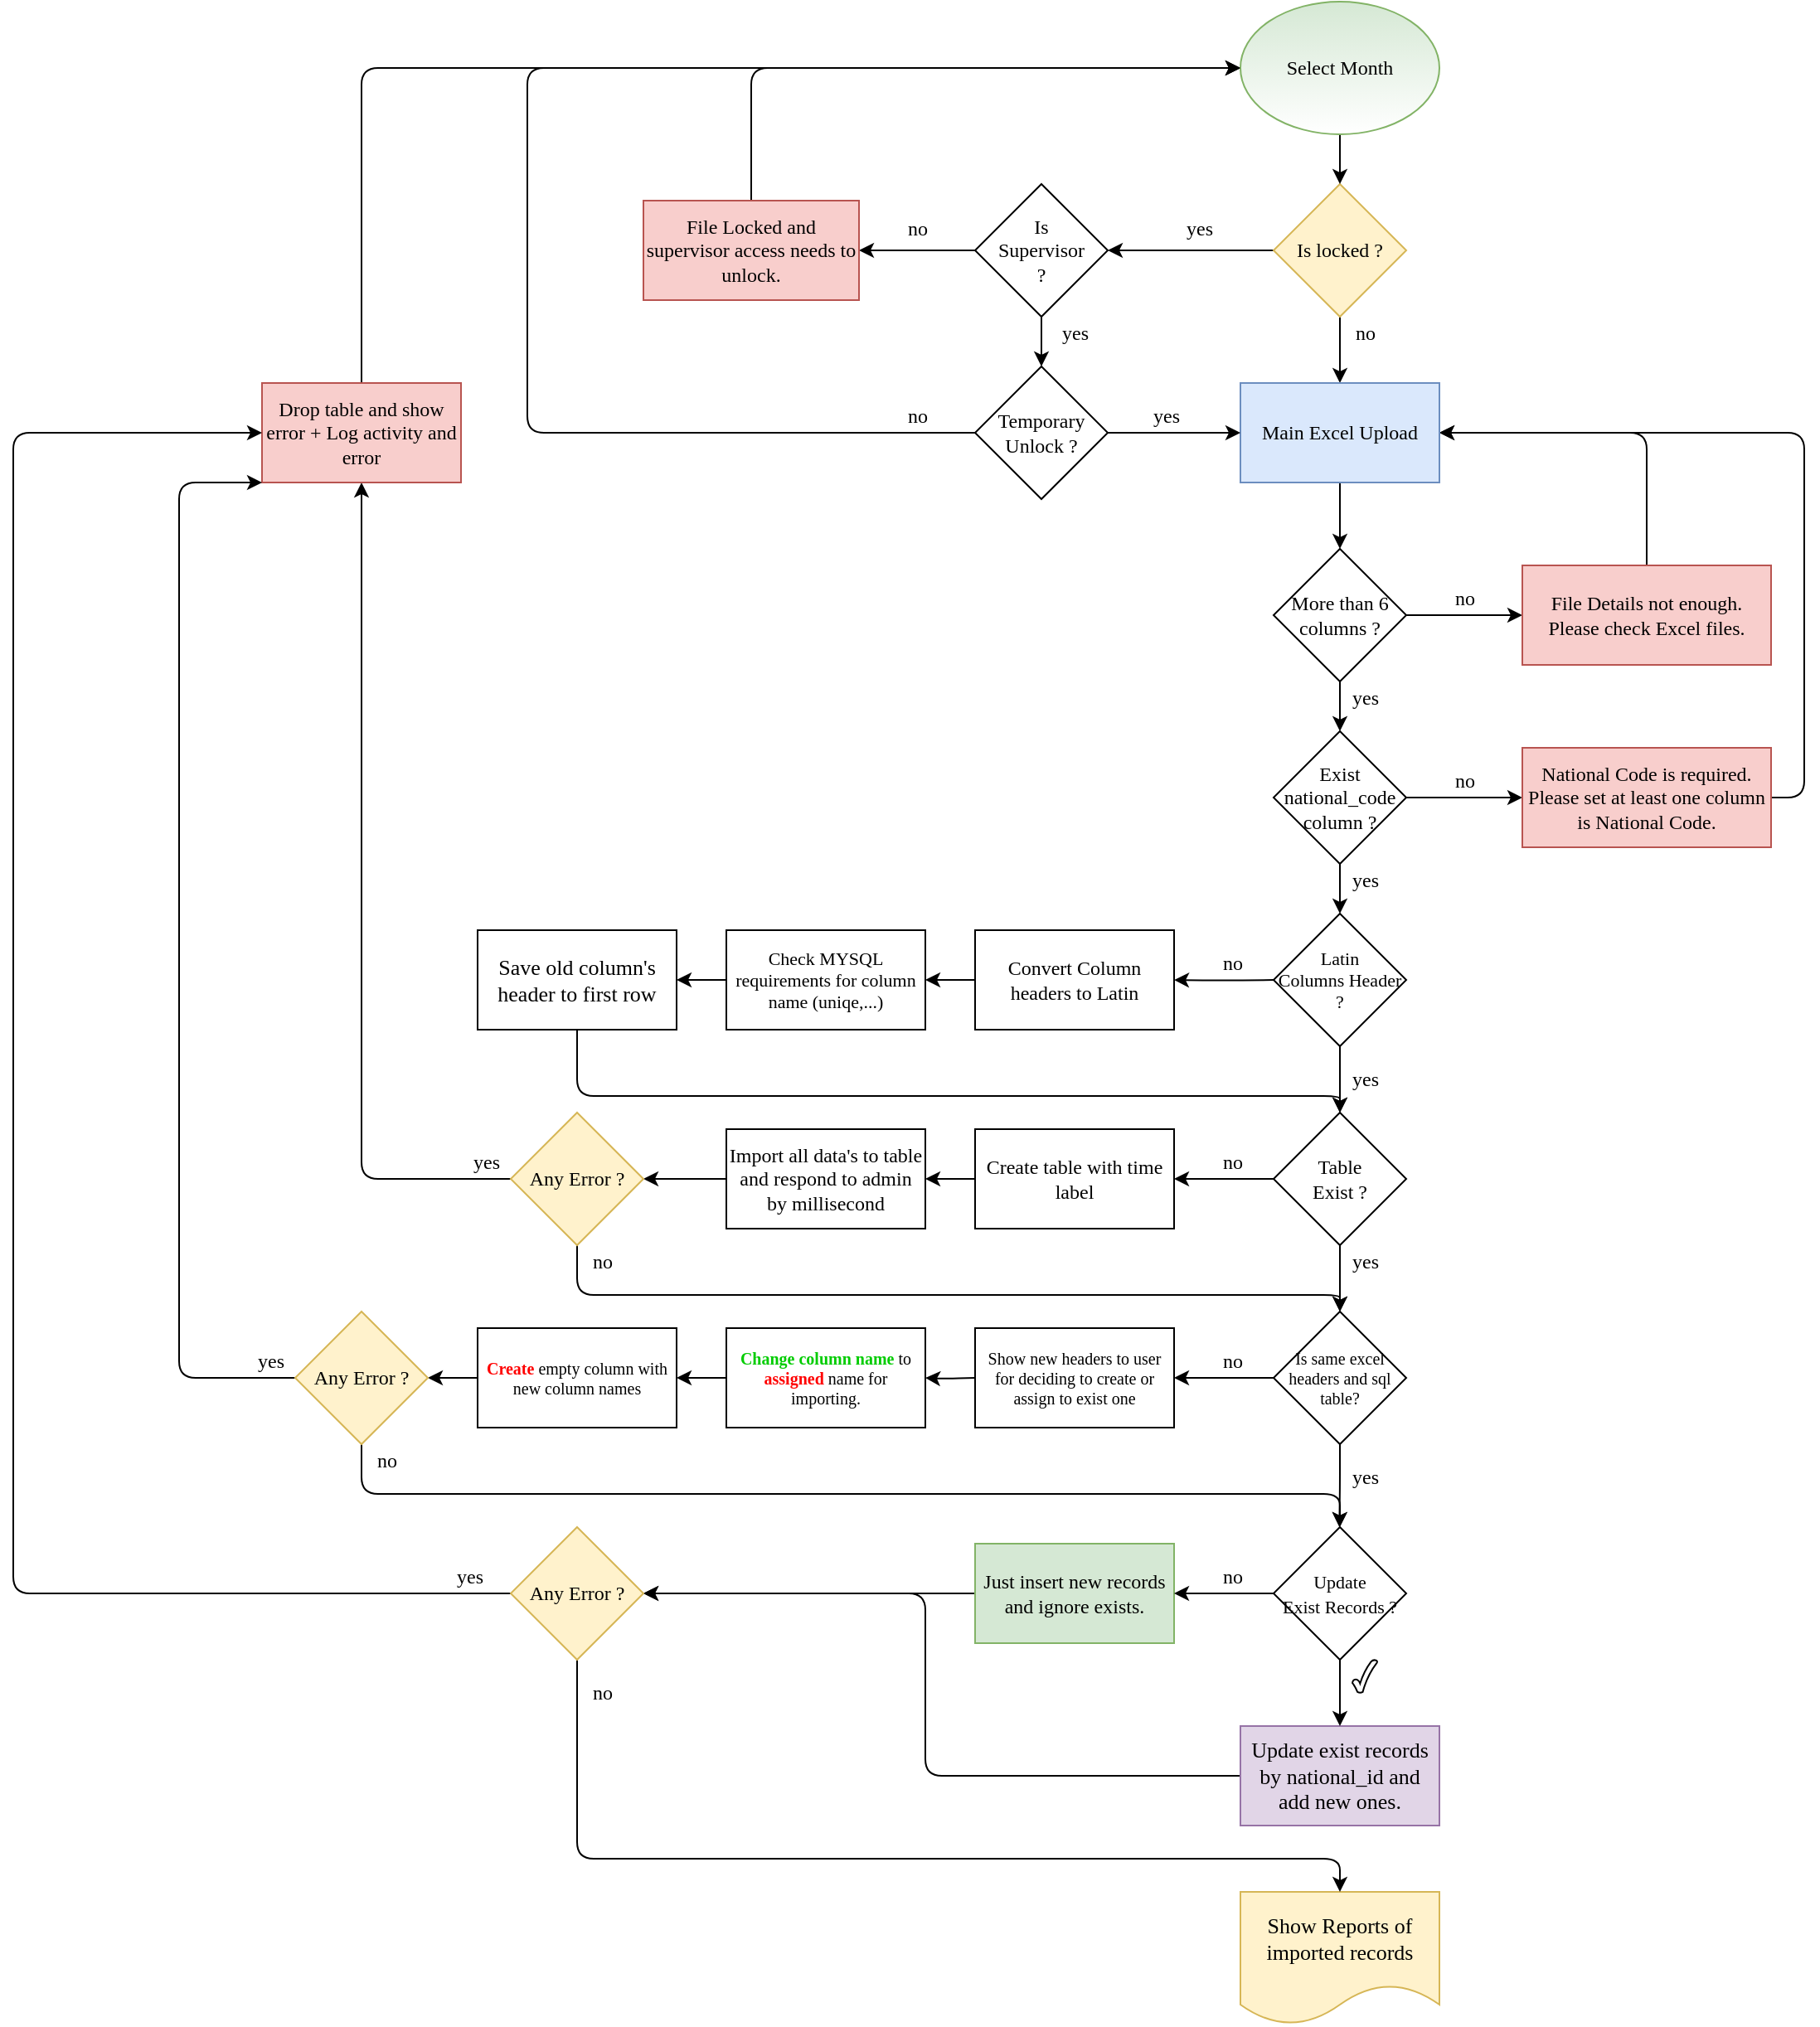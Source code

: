 <mxfile version="14.4.6" type="github">
  <diagram name="Excel logic" id="e7e014a7-5840-1c2e-5031-d8a46d1fe8dd">
    <mxGraphModel dx="4762" dy="2649" grid="1" gridSize="10" guides="1" tooltips="1" connect="1" arrows="1" fold="1" page="1" pageScale="1" pageWidth="1169" pageHeight="826" background="#ffffff" math="0" shadow="0">
      <root>
        <mxCell id="0" />
        <mxCell id="1" parent="0" />
        <mxCell id="2ZdwDaDd-DvCtBjy0k5W-60" value="" style="edgeStyle=orthogonalEdgeStyle;orthogonalLoop=1;jettySize=auto;html=1;curved=1;fontFamily=Comic Sans MS;" edge="1" parent="1" source="2ZdwDaDd-DvCtBjy0k5W-57" target="2ZdwDaDd-DvCtBjy0k5W-59">
          <mxGeometry relative="1" as="geometry" />
        </mxCell>
        <mxCell id="2ZdwDaDd-DvCtBjy0k5W-75" value="" style="edgeStyle=orthogonalEdgeStyle;orthogonalLoop=1;jettySize=auto;html=1;curved=1;fontFamily=Comic Sans MS;" edge="1" parent="1" source="2ZdwDaDd-DvCtBjy0k5W-57" target="2ZdwDaDd-DvCtBjy0k5W-74">
          <mxGeometry relative="1" as="geometry" />
        </mxCell>
        <mxCell id="2ZdwDaDd-DvCtBjy0k5W-57" value="More than 6 columns ?" style="rhombus;whiteSpace=wrap;html=1;fontFamily=Comic Sans MS;" vertex="1" parent="1">
          <mxGeometry x="470" y="-210" width="80" height="80" as="geometry" />
        </mxCell>
        <mxCell id="2ZdwDaDd-DvCtBjy0k5W-134" style="edgeStyle=orthogonalEdgeStyle;orthogonalLoop=1;jettySize=auto;html=1;entryX=1;entryY=0.5;entryDx=0;entryDy=0;exitX=0.5;exitY=0;exitDx=0;exitDy=0;fontFamily=Comic Sans MS;rounded=1;" edge="1" parent="1" source="2ZdwDaDd-DvCtBjy0k5W-59" target="2ZdwDaDd-DvCtBjy0k5W-41">
          <mxGeometry relative="1" as="geometry" />
        </mxCell>
        <mxCell id="2ZdwDaDd-DvCtBjy0k5W-59" value="&lt;div&gt;File Details not enough. Please check Excel files.&lt;/div&gt;" style="whiteSpace=wrap;html=1;fillColor=#f8cecc;strokeColor=#b85450;fontFamily=Comic Sans MS;" vertex="1" parent="1">
          <mxGeometry x="620" y="-200" width="150" height="60" as="geometry" />
        </mxCell>
        <mxCell id="2ZdwDaDd-DvCtBjy0k5W-67" value="" style="edgeStyle=orthogonalEdgeStyle;orthogonalLoop=1;jettySize=auto;html=1;curved=1;fontFamily=Comic Sans MS;" edge="1" parent="1" target="2ZdwDaDd-DvCtBjy0k5W-66">
          <mxGeometry relative="1" as="geometry">
            <mxPoint x="470" y="50" as="sourcePoint" />
          </mxGeometry>
        </mxCell>
        <mxCell id="2ZdwDaDd-DvCtBjy0k5W-140" value="" style="edgeStyle=orthogonalEdgeStyle;curved=1;orthogonalLoop=1;jettySize=auto;html=1;fontFamily=Comic Sans MS;" edge="1" parent="1" source="2ZdwDaDd-DvCtBjy0k5W-63" target="2ZdwDaDd-DvCtBjy0k5W-139">
          <mxGeometry relative="1" as="geometry" />
        </mxCell>
        <mxCell id="2ZdwDaDd-DvCtBjy0k5W-63" value="Latin&lt;br style=&quot;font-size: 11px;&quot;&gt;Columns Header ?" style="rhombus;html=1;fontFamily=Comic Sans MS;fontSize=11;labelBorderColor=none;labelBackgroundColor=none;whiteSpace=wrap;" vertex="1" parent="1">
          <mxGeometry x="470" y="10" width="80" height="80" as="geometry" />
        </mxCell>
        <mxCell id="2ZdwDaDd-DvCtBjy0k5W-166" value="" style="edgeStyle=orthogonalEdgeStyle;rounded=1;orthogonalLoop=1;jettySize=auto;html=1;fontFamily=Comic Sans MS;fontSize=12;" edge="1" parent="1" source="2ZdwDaDd-DvCtBjy0k5W-66" target="2ZdwDaDd-DvCtBjy0k5W-165">
          <mxGeometry relative="1" as="geometry" />
        </mxCell>
        <mxCell id="2ZdwDaDd-DvCtBjy0k5W-66" value="Convert Column headers to Latin" style="whiteSpace=wrap;html=1;fontFamily=Comic Sans MS;" vertex="1" parent="1">
          <mxGeometry x="290" y="20" width="120" height="60" as="geometry" />
        </mxCell>
        <mxCell id="2ZdwDaDd-DvCtBjy0k5W-69" value="no" style="text;html=1;align=center;verticalAlign=middle;resizable=0;points=[];autosize=1;fontFamily=Comic Sans MS;" vertex="1" parent="1">
          <mxGeometry x="430" y="30" width="30" height="20" as="geometry" />
        </mxCell>
        <mxCell id="2ZdwDaDd-DvCtBjy0k5W-168" style="edgeStyle=orthogonalEdgeStyle;rounded=1;orthogonalLoop=1;jettySize=auto;html=1;entryX=0.5;entryY=0;entryDx=0;entryDy=0;fontFamily=Comic Sans MS;fontSize=12;" edge="1" parent="1" source="2ZdwDaDd-DvCtBjy0k5W-70" target="2ZdwDaDd-DvCtBjy0k5W-139">
          <mxGeometry relative="1" as="geometry">
            <Array as="points">
              <mxPoint x="50" y="120" />
              <mxPoint x="510" y="120" />
            </Array>
          </mxGeometry>
        </mxCell>
        <mxCell id="2ZdwDaDd-DvCtBjy0k5W-70" value="Save old column&#39;s header to first row" style="whiteSpace=wrap;html=1;fontFamily=Comic Sans MS;fontSize=13;" vertex="1" parent="1">
          <mxGeometry x="-10" y="20" width="120" height="60" as="geometry" />
        </mxCell>
        <mxCell id="2ZdwDaDd-DvCtBjy0k5W-76" value="" style="edgeStyle=orthogonalEdgeStyle;orthogonalLoop=1;jettySize=auto;html=1;curved=1;fontFamily=Comic Sans MS;" edge="1" parent="1" source="2ZdwDaDd-DvCtBjy0k5W-74" target="2ZdwDaDd-DvCtBjy0k5W-63">
          <mxGeometry relative="1" as="geometry" />
        </mxCell>
        <mxCell id="2ZdwDaDd-DvCtBjy0k5W-78" value="" style="edgeStyle=orthogonalEdgeStyle;orthogonalLoop=1;jettySize=auto;html=1;curved=1;fontFamily=Comic Sans MS;" edge="1" parent="1" source="2ZdwDaDd-DvCtBjy0k5W-74" target="2ZdwDaDd-DvCtBjy0k5W-77">
          <mxGeometry relative="1" as="geometry" />
        </mxCell>
        <mxCell id="2ZdwDaDd-DvCtBjy0k5W-74" value="&lt;div&gt;Exist national_code column ?&lt;/div&gt;" style="rhombus;whiteSpace=wrap;html=1;fontFamily=Comic Sans MS;" vertex="1" parent="1">
          <mxGeometry x="470" y="-100" width="80" height="80" as="geometry" />
        </mxCell>
        <mxCell id="2ZdwDaDd-DvCtBjy0k5W-136" style="edgeStyle=orthogonalEdgeStyle;orthogonalLoop=1;jettySize=auto;html=1;entryX=1;entryY=0.5;entryDx=0;entryDy=0;exitX=1;exitY=0.5;exitDx=0;exitDy=0;fontFamily=Comic Sans MS;rounded=1;" edge="1" parent="1" source="2ZdwDaDd-DvCtBjy0k5W-77" target="2ZdwDaDd-DvCtBjy0k5W-41">
          <mxGeometry relative="1" as="geometry" />
        </mxCell>
        <mxCell id="2ZdwDaDd-DvCtBjy0k5W-77" value="National Code is required. Please set at least one column is National Code." style="whiteSpace=wrap;html=1;fillColor=#f8cecc;strokeColor=#b85450;fontFamily=Comic Sans MS;" vertex="1" parent="1">
          <mxGeometry x="620" y="-90" width="150" height="60" as="geometry" />
        </mxCell>
        <mxCell id="2ZdwDaDd-DvCtBjy0k5W-79" value="no" style="text;html=1;align=center;verticalAlign=middle;resizable=0;points=[];autosize=1;fontFamily=Comic Sans MS;" vertex="1" parent="1">
          <mxGeometry x="570" y="-80" width="30" height="20" as="geometry" />
        </mxCell>
        <mxCell id="2ZdwDaDd-DvCtBjy0k5W-108" value="" style="edgeStyle=orthogonalEdgeStyle;orthogonalLoop=1;jettySize=auto;html=1;curved=1;fontFamily=Comic Sans MS;" edge="1" parent="1" source="2ZdwDaDd-DvCtBjy0k5W-106" target="2ZdwDaDd-DvCtBjy0k5W-107">
          <mxGeometry relative="1" as="geometry" />
        </mxCell>
        <mxCell id="2ZdwDaDd-DvCtBjy0k5W-156" value="" style="edgeStyle=orthogonalEdgeStyle;curved=1;orthogonalLoop=1;jettySize=auto;html=1;fontFamily=Comic Sans MS;" edge="1" parent="1" source="2ZdwDaDd-DvCtBjy0k5W-106" target="2ZdwDaDd-DvCtBjy0k5W-41">
          <mxGeometry relative="1" as="geometry" />
        </mxCell>
        <mxCell id="2ZdwDaDd-DvCtBjy0k5W-106" value="Is locked ?" style="rhombus;whiteSpace=wrap;html=1;fontFamily=Comic Sans MS;fillColor=#fff2cc;strokeColor=#d6b656;" vertex="1" parent="1">
          <mxGeometry x="470" y="-430" width="80" height="80" as="geometry" />
        </mxCell>
        <mxCell id="2ZdwDaDd-DvCtBjy0k5W-111" value="" style="edgeStyle=orthogonalEdgeStyle;orthogonalLoop=1;jettySize=auto;html=1;curved=1;fontFamily=Comic Sans MS;" edge="1" parent="1" source="2ZdwDaDd-DvCtBjy0k5W-107" target="2ZdwDaDd-DvCtBjy0k5W-110">
          <mxGeometry relative="1" as="geometry" />
        </mxCell>
        <mxCell id="2ZdwDaDd-DvCtBjy0k5W-120" value="" style="edgeStyle=orthogonalEdgeStyle;orthogonalLoop=1;jettySize=auto;html=1;curved=1;fontFamily=Comic Sans MS;" edge="1" parent="1" source="2ZdwDaDd-DvCtBjy0k5W-107" target="2ZdwDaDd-DvCtBjy0k5W-119">
          <mxGeometry relative="1" as="geometry" />
        </mxCell>
        <mxCell id="2ZdwDaDd-DvCtBjy0k5W-107" value="Is &lt;br&gt;Supervisor&lt;br&gt; ?" style="rhombus;whiteSpace=wrap;html=1;fontFamily=Comic Sans MS;" vertex="1" parent="1">
          <mxGeometry x="290" y="-430" width="80" height="80" as="geometry" />
        </mxCell>
        <mxCell id="2ZdwDaDd-DvCtBjy0k5W-223" style="edgeStyle=orthogonalEdgeStyle;rounded=1;orthogonalLoop=1;jettySize=auto;html=1;exitX=0.5;exitY=0;exitDx=0;exitDy=0;entryX=0;entryY=0.5;entryDx=0;entryDy=0;fontFamily=Comic Sans MS;fontSize=12;" edge="1" parent="1" source="2ZdwDaDd-DvCtBjy0k5W-110" target="2ZdwDaDd-DvCtBjy0k5W-152">
          <mxGeometry relative="1" as="geometry" />
        </mxCell>
        <mxCell id="2ZdwDaDd-DvCtBjy0k5W-110" value="File Locked and supervisor access needs to unlock." style="whiteSpace=wrap;html=1;fillColor=#f8cecc;strokeColor=#b85450;fontFamily=Comic Sans MS;" vertex="1" parent="1">
          <mxGeometry x="90" y="-420" width="130" height="60" as="geometry" />
        </mxCell>
        <mxCell id="2ZdwDaDd-DvCtBjy0k5W-113" value="no" style="text;html=1;align=center;verticalAlign=middle;resizable=0;points=[];autosize=1;fontFamily=Comic Sans MS;" vertex="1" parent="1">
          <mxGeometry x="240" y="-413" width="30" height="20" as="geometry" />
        </mxCell>
        <mxCell id="2ZdwDaDd-DvCtBjy0k5W-157" style="edgeStyle=orthogonalEdgeStyle;curved=1;orthogonalLoop=1;jettySize=auto;html=1;fontFamily=Comic Sans MS;" edge="1" parent="1" source="2ZdwDaDd-DvCtBjy0k5W-41">
          <mxGeometry relative="1" as="geometry">
            <mxPoint x="510" y="-210" as="targetPoint" />
          </mxGeometry>
        </mxCell>
        <mxCell id="2ZdwDaDd-DvCtBjy0k5W-41" value="Main Excel Upload" style="whiteSpace=wrap;html=1;gradientDirection=south;fontFamily=Comic Sans MS;fillColor=#dae8fc;strokeColor=#6c8ebf;" vertex="1" parent="1">
          <mxGeometry x="450" y="-310" width="120" height="60" as="geometry" />
        </mxCell>
        <mxCell id="2ZdwDaDd-DvCtBjy0k5W-159" style="edgeStyle=orthogonalEdgeStyle;curved=1;orthogonalLoop=1;jettySize=auto;html=1;exitX=1;exitY=0.5;exitDx=0;exitDy=0;entryX=0;entryY=0.5;entryDx=0;entryDy=0;fontFamily=Comic Sans MS;" edge="1" parent="1" source="2ZdwDaDd-DvCtBjy0k5W-119" target="2ZdwDaDd-DvCtBjy0k5W-41">
          <mxGeometry relative="1" as="geometry" />
        </mxCell>
        <mxCell id="2ZdwDaDd-DvCtBjy0k5W-161" style="edgeStyle=orthogonalEdgeStyle;orthogonalLoop=1;jettySize=auto;html=1;exitX=0;exitY=0.5;exitDx=0;exitDy=0;fontFamily=Comic Sans MS;entryX=0;entryY=0.5;entryDx=0;entryDy=0;rounded=1;" edge="1" parent="1" source="2ZdwDaDd-DvCtBjy0k5W-119" target="2ZdwDaDd-DvCtBjy0k5W-152">
          <mxGeometry relative="1" as="geometry">
            <Array as="points">
              <mxPoint x="20" y="-280" />
              <mxPoint x="20" y="-500" />
            </Array>
          </mxGeometry>
        </mxCell>
        <mxCell id="2ZdwDaDd-DvCtBjy0k5W-119" value="Temporary Unlock ?" style="rhombus;whiteSpace=wrap;html=1;fontFamily=Comic Sans MS;" vertex="1" parent="1">
          <mxGeometry x="290" y="-320" width="80" height="80" as="geometry" />
        </mxCell>
        <mxCell id="2ZdwDaDd-DvCtBjy0k5W-121" value="yes" style="text;html=1;align=center;verticalAlign=middle;resizable=0;points=[];autosize=1;fontFamily=Comic Sans MS;" vertex="1" parent="1">
          <mxGeometry x="390" y="-300" width="30" height="20" as="geometry" />
        </mxCell>
        <mxCell id="2ZdwDaDd-DvCtBjy0k5W-124" value="yes" style="text;html=1;align=center;verticalAlign=middle;resizable=0;points=[];autosize=1;fontFamily=Comic Sans MS;" vertex="1" parent="1">
          <mxGeometry x="410" y="-413" width="30" height="20" as="geometry" />
        </mxCell>
        <mxCell id="2ZdwDaDd-DvCtBjy0k5W-135" value="no" style="text;html=1;align=center;verticalAlign=middle;resizable=0;points=[];autosize=1;fontFamily=Comic Sans MS;" vertex="1" parent="1">
          <mxGeometry x="570" y="-190" width="30" height="20" as="geometry" />
        </mxCell>
        <mxCell id="2ZdwDaDd-DvCtBjy0k5W-145" value="" style="edgeStyle=orthogonalEdgeStyle;curved=1;orthogonalLoop=1;jettySize=auto;html=1;fontFamily=Comic Sans MS;" edge="1" parent="1" source="2ZdwDaDd-DvCtBjy0k5W-139" target="2ZdwDaDd-DvCtBjy0k5W-144">
          <mxGeometry relative="1" as="geometry" />
        </mxCell>
        <mxCell id="2ZdwDaDd-DvCtBjy0k5W-187" style="edgeStyle=orthogonalEdgeStyle;rounded=1;orthogonalLoop=1;jettySize=auto;html=1;exitX=0.5;exitY=1;exitDx=0;exitDy=0;entryX=0.5;entryY=0;entryDx=0;entryDy=0;fontFamily=Comic Sans MS;fontSize=13;" edge="1" parent="1" source="2ZdwDaDd-DvCtBjy0k5W-139" target="2ZdwDaDd-DvCtBjy0k5W-186">
          <mxGeometry relative="1" as="geometry" />
        </mxCell>
        <mxCell id="2ZdwDaDd-DvCtBjy0k5W-139" value="Table&lt;br style=&quot;font-size: 12px;&quot;&gt;Exist ?" style="rhombus;whiteSpace=wrap;html=1;fontFamily=Comic Sans MS;fontSize=12;" vertex="1" parent="1">
          <mxGeometry x="470" y="130" width="80" height="80" as="geometry" />
        </mxCell>
        <mxCell id="2ZdwDaDd-DvCtBjy0k5W-141" value="yes" style="text;html=1;align=center;verticalAlign=middle;resizable=0;points=[];autosize=1;fontFamily=Comic Sans MS;" vertex="1" parent="1">
          <mxGeometry x="510" y="100" width="30" height="20" as="geometry" />
        </mxCell>
        <mxCell id="2ZdwDaDd-DvCtBjy0k5W-170" value="" style="edgeStyle=orthogonalEdgeStyle;rounded=1;orthogonalLoop=1;jettySize=auto;html=1;fontFamily=Comic Sans MS;fontSize=12;" edge="1" parent="1" source="2ZdwDaDd-DvCtBjy0k5W-144" target="2ZdwDaDd-DvCtBjy0k5W-169">
          <mxGeometry relative="1" as="geometry" />
        </mxCell>
        <mxCell id="2ZdwDaDd-DvCtBjy0k5W-144" value="Create table with time label" style="whiteSpace=wrap;html=1;fontFamily=Comic Sans MS;fontSize=12;" vertex="1" parent="1">
          <mxGeometry x="290" y="140" width="120" height="60" as="geometry" />
        </mxCell>
        <mxCell id="2ZdwDaDd-DvCtBjy0k5W-149" value="no" style="text;html=1;align=center;verticalAlign=middle;resizable=0;points=[];autosize=1;fontFamily=Comic Sans MS;" vertex="1" parent="1">
          <mxGeometry x="510" y="-350" width="30" height="20" as="geometry" />
        </mxCell>
        <mxCell id="2ZdwDaDd-DvCtBjy0k5W-155" value="" style="edgeStyle=orthogonalEdgeStyle;curved=1;orthogonalLoop=1;jettySize=auto;html=1;fontFamily=Comic Sans MS;" edge="1" parent="1" source="2ZdwDaDd-DvCtBjy0k5W-152" target="2ZdwDaDd-DvCtBjy0k5W-106">
          <mxGeometry relative="1" as="geometry" />
        </mxCell>
        <mxCell id="2ZdwDaDd-DvCtBjy0k5W-152" value="Select Month" style="ellipse;whiteSpace=wrap;html=1;strokeColor=#82b366;fillColor=#d5e8d4;gradientColor=#ffffff;gradientDirection=south;fontFamily=Comic Sans MS;" vertex="1" parent="1">
          <mxGeometry x="450" y="-540" width="120" height="80" as="geometry" />
        </mxCell>
        <mxCell id="2ZdwDaDd-DvCtBjy0k5W-160" value="yes" style="text;html=1;align=center;verticalAlign=middle;resizable=0;points=[];autosize=1;fontFamily=Comic Sans MS;" vertex="1" parent="1">
          <mxGeometry x="335" y="-350" width="30" height="20" as="geometry" />
        </mxCell>
        <mxCell id="2ZdwDaDd-DvCtBjy0k5W-162" value="no" style="text;html=1;align=center;verticalAlign=middle;resizable=0;points=[];autosize=1;fontFamily=Comic Sans MS;" vertex="1" parent="1">
          <mxGeometry x="240" y="-300" width="30" height="20" as="geometry" />
        </mxCell>
        <mxCell id="2ZdwDaDd-DvCtBjy0k5W-164" value="no" style="text;html=1;align=center;verticalAlign=middle;resizable=0;points=[];autosize=1;fontFamily=Comic Sans MS;" vertex="1" parent="1">
          <mxGeometry x="430" y="150" width="30" height="20" as="geometry" />
        </mxCell>
        <mxCell id="2ZdwDaDd-DvCtBjy0k5W-167" value="" style="edgeStyle=orthogonalEdgeStyle;rounded=1;orthogonalLoop=1;jettySize=auto;html=1;fontFamily=Comic Sans MS;fontSize=12;" edge="1" parent="1" source="2ZdwDaDd-DvCtBjy0k5W-165" target="2ZdwDaDd-DvCtBjy0k5W-70">
          <mxGeometry relative="1" as="geometry" />
        </mxCell>
        <mxCell id="2ZdwDaDd-DvCtBjy0k5W-165" value="Check MYSQL requirements for column name (uniqe,...)" style="whiteSpace=wrap;html=1;fontFamily=Comic Sans MS;fontSize=11;fontStyle=0" vertex="1" parent="1">
          <mxGeometry x="140" y="20" width="120" height="60" as="geometry" />
        </mxCell>
        <mxCell id="2ZdwDaDd-DvCtBjy0k5W-174" value="" style="edgeStyle=orthogonalEdgeStyle;rounded=1;orthogonalLoop=1;jettySize=auto;html=1;fontFamily=Comic Sans MS;fontSize=12;" edge="1" parent="1" source="2ZdwDaDd-DvCtBjy0k5W-169" target="2ZdwDaDd-DvCtBjy0k5W-173">
          <mxGeometry relative="1" as="geometry" />
        </mxCell>
        <mxCell id="2ZdwDaDd-DvCtBjy0k5W-169" value="Import all data&#39;s to table and respond to admin by millisecond" style="whiteSpace=wrap;html=1;fontFamily=Comic Sans MS;fontSize=12;fontStyle=0" vertex="1" parent="1">
          <mxGeometry x="140" y="140" width="120" height="60" as="geometry" />
        </mxCell>
        <mxCell id="2ZdwDaDd-DvCtBjy0k5W-176" value="" style="edgeStyle=orthogonalEdgeStyle;rounded=1;orthogonalLoop=1;jettySize=auto;html=1;fontFamily=Comic Sans MS;fontSize=13;" edge="1" parent="1" source="2ZdwDaDd-DvCtBjy0k5W-173" target="2ZdwDaDd-DvCtBjy0k5W-175">
          <mxGeometry relative="1" as="geometry" />
        </mxCell>
        <mxCell id="2ZdwDaDd-DvCtBjy0k5W-214" style="edgeStyle=orthogonalEdgeStyle;rounded=1;orthogonalLoop=1;jettySize=auto;html=1;exitX=0.5;exitY=1;exitDx=0;exitDy=0;entryX=0.5;entryY=0;entryDx=0;entryDy=0;fontFamily=Comic Sans MS;fontSize=12;" edge="1" parent="1" source="2ZdwDaDd-DvCtBjy0k5W-173" target="2ZdwDaDd-DvCtBjy0k5W-186">
          <mxGeometry relative="1" as="geometry">
            <Array as="points">
              <mxPoint x="50" y="240" />
              <mxPoint x="510" y="240" />
            </Array>
          </mxGeometry>
        </mxCell>
        <mxCell id="2ZdwDaDd-DvCtBjy0k5W-173" value="Any Error ?" style="rhombus;whiteSpace=wrap;html=1;fontFamily=Comic Sans MS;fillColor=#fff2cc;strokeColor=#d6b656;" vertex="1" parent="1">
          <mxGeometry x="10" y="130" width="80" height="80" as="geometry" />
        </mxCell>
        <mxCell id="2ZdwDaDd-DvCtBjy0k5W-222" style="edgeStyle=orthogonalEdgeStyle;rounded=1;orthogonalLoop=1;jettySize=auto;html=1;exitX=0.5;exitY=0;exitDx=0;exitDy=0;entryX=0;entryY=0.5;entryDx=0;entryDy=0;fontFamily=Comic Sans MS;fontSize=12;" edge="1" parent="1" source="2ZdwDaDd-DvCtBjy0k5W-175" target="2ZdwDaDd-DvCtBjy0k5W-152">
          <mxGeometry relative="1" as="geometry">
            <Array as="points">
              <mxPoint x="-80" y="-500" />
            </Array>
          </mxGeometry>
        </mxCell>
        <mxCell id="2ZdwDaDd-DvCtBjy0k5W-175" value="Drop table and show error + Log activity and error" style="whiteSpace=wrap;html=1;fontFamily=Comic Sans MS;fillColor=#f8cecc;strokeColor=#b85450;" vertex="1" parent="1">
          <mxGeometry x="-140" y="-310" width="120" height="60" as="geometry" />
        </mxCell>
        <mxCell id="2ZdwDaDd-DvCtBjy0k5W-177" value="yes" style="text;html=1;align=center;verticalAlign=middle;resizable=0;points=[];autosize=1;fontFamily=Comic Sans MS;" vertex="1" parent="1">
          <mxGeometry x="-20" y="150" width="30" height="20" as="geometry" />
        </mxCell>
        <mxCell id="2ZdwDaDd-DvCtBjy0k5W-180" value="yes" style="text;html=1;align=center;verticalAlign=middle;resizable=0;points=[];autosize=1;fontFamily=Comic Sans MS;" vertex="1" parent="1">
          <mxGeometry x="510" y="210" width="30" height="20" as="geometry" />
        </mxCell>
        <mxCell id="2ZdwDaDd-DvCtBjy0k5W-229" style="edgeStyle=orthogonalEdgeStyle;rounded=1;orthogonalLoop=1;jettySize=auto;html=1;entryX=1;entryY=0.5;entryDx=0;entryDy=0;fontFamily=Comic Sans MS;fontSize=12;" edge="1" parent="1" source="2ZdwDaDd-DvCtBjy0k5W-181" target="2ZdwDaDd-DvCtBjy0k5W-227">
          <mxGeometry relative="1" as="geometry">
            <Array as="points">
              <mxPoint x="260" y="530" />
              <mxPoint x="260" y="420" />
            </Array>
          </mxGeometry>
        </mxCell>
        <mxCell id="2ZdwDaDd-DvCtBjy0k5W-181" value="Update exist records by national_id and add new ones." style="whiteSpace=wrap;html=1;fontFamily=Comic Sans MS;fontSize=13;fillColor=#e1d5e7;strokeColor=#9673a6;" vertex="1" parent="1">
          <mxGeometry x="450" y="500" width="120" height="60" as="geometry" />
        </mxCell>
        <mxCell id="2ZdwDaDd-DvCtBjy0k5W-182" value="" style="edgeStyle=orthogonalEdgeStyle;rounded=1;orthogonalLoop=1;jettySize=auto;html=1;fontFamily=Comic Sans MS;fontSize=13;" edge="1" parent="1" source="2ZdwDaDd-DvCtBjy0k5W-122" target="2ZdwDaDd-DvCtBjy0k5W-181">
          <mxGeometry relative="1" as="geometry" />
        </mxCell>
        <mxCell id="2ZdwDaDd-DvCtBjy0k5W-228" style="edgeStyle=orthogonalEdgeStyle;rounded=1;orthogonalLoop=1;jettySize=auto;html=1;exitX=0;exitY=0.5;exitDx=0;exitDy=0;entryX=1;entryY=0.5;entryDx=0;entryDy=0;fontFamily=Comic Sans MS;fontSize=12;" edge="1" parent="1" source="2ZdwDaDd-DvCtBjy0k5W-183" target="2ZdwDaDd-DvCtBjy0k5W-227">
          <mxGeometry relative="1" as="geometry" />
        </mxCell>
        <mxCell id="2ZdwDaDd-DvCtBjy0k5W-183" value="Just insert new records and ignore exists." style="whiteSpace=wrap;html=1;fontFamily=Comic Sans MS;fillColor=#d5e8d4;strokeColor=#82b366;" vertex="1" parent="1">
          <mxGeometry x="290" y="390" width="120" height="60" as="geometry" />
        </mxCell>
        <mxCell id="2ZdwDaDd-DvCtBjy0k5W-184" value="" style="edgeStyle=orthogonalEdgeStyle;rounded=1;orthogonalLoop=1;jettySize=auto;html=1;fontFamily=Comic Sans MS;fontSize=13;" edge="1" parent="1" source="2ZdwDaDd-DvCtBjy0k5W-122" target="2ZdwDaDd-DvCtBjy0k5W-183">
          <mxGeometry relative="1" as="geometry" />
        </mxCell>
        <mxCell id="2ZdwDaDd-DvCtBjy0k5W-185" value="no" style="text;html=1;align=center;verticalAlign=middle;resizable=0;points=[];autosize=1;fontFamily=Comic Sans MS;" vertex="1" parent="1">
          <mxGeometry x="430" y="400" width="30" height="20" as="geometry" />
        </mxCell>
        <mxCell id="2ZdwDaDd-DvCtBjy0k5W-189" value="" style="edgeStyle=orthogonalEdgeStyle;rounded=1;orthogonalLoop=1;jettySize=auto;html=1;fontFamily=Comic Sans MS;fontSize=10;" edge="1" parent="1" source="2ZdwDaDd-DvCtBjy0k5W-186" target="2ZdwDaDd-DvCtBjy0k5W-188">
          <mxGeometry relative="1" as="geometry" />
        </mxCell>
        <mxCell id="2ZdwDaDd-DvCtBjy0k5W-203" style="edgeStyle=orthogonalEdgeStyle;rounded=1;orthogonalLoop=1;jettySize=auto;html=1;exitX=0.5;exitY=1;exitDx=0;exitDy=0;fontFamily=Comic Sans MS;fontSize=10;" edge="1" parent="1" source="2ZdwDaDd-DvCtBjy0k5W-186">
          <mxGeometry relative="1" as="geometry">
            <mxPoint x="509.667" y="380" as="targetPoint" />
          </mxGeometry>
        </mxCell>
        <mxCell id="2ZdwDaDd-DvCtBjy0k5W-186" value="Is same excel headers and sql table?" style="rhombus;labelBackgroundColor=none;gradientColor=#ffffff;fontFamily=Comic Sans MS;fontSize=10;html=1;whiteSpace=wrap;" vertex="1" parent="1">
          <mxGeometry x="470" y="250" width="80" height="80" as="geometry" />
        </mxCell>
        <mxCell id="2ZdwDaDd-DvCtBjy0k5W-188" value="Show new headers to user for deciding to create or assign to exist one" style="whiteSpace=wrap;html=1;fontFamily=Comic Sans MS;fontSize=10;gradientColor=#ffffff;" vertex="1" parent="1">
          <mxGeometry x="290" y="260" width="120" height="60" as="geometry" />
        </mxCell>
        <mxCell id="2ZdwDaDd-DvCtBjy0k5W-190" value="no" style="text;html=1;align=center;verticalAlign=middle;resizable=0;points=[];autosize=1;fontFamily=Comic Sans MS;" vertex="1" parent="1">
          <mxGeometry x="430" y="270" width="30" height="20" as="geometry" />
        </mxCell>
        <mxCell id="2ZdwDaDd-DvCtBjy0k5W-196" value="" style="edgeStyle=orthogonalEdgeStyle;rounded=1;orthogonalLoop=1;jettySize=auto;html=1;fontFamily=Comic Sans MS;fontSize=10;" edge="1" parent="1" target="2ZdwDaDd-DvCtBjy0k5W-195">
          <mxGeometry relative="1" as="geometry">
            <mxPoint x="290" y="290" as="sourcePoint" />
          </mxGeometry>
        </mxCell>
        <mxCell id="2ZdwDaDd-DvCtBjy0k5W-208" value="" style="edgeStyle=orthogonalEdgeStyle;rounded=1;orthogonalLoop=1;jettySize=auto;html=1;fontFamily=Comic Sans MS;fontSize=10;" edge="1" parent="1" source="2ZdwDaDd-DvCtBjy0k5W-195" target="2ZdwDaDd-DvCtBjy0k5W-207">
          <mxGeometry relative="1" as="geometry" />
        </mxCell>
        <mxCell id="2ZdwDaDd-DvCtBjy0k5W-195" value="&lt;font color=&quot;#00CC00&quot;&gt;&lt;b&gt;Change column name&lt;/b&gt;&lt;/font&gt; to &lt;b&gt;&lt;font color=&quot;#FF0000&quot;&gt;assigned&lt;/font&gt;&lt;/b&gt; name for importing." style="whiteSpace=wrap;html=1;fontFamily=Comic Sans MS;fontSize=10;gradientColor=#ffffff;" vertex="1" parent="1">
          <mxGeometry x="140" y="260" width="120" height="60" as="geometry" />
        </mxCell>
        <mxCell id="2ZdwDaDd-DvCtBjy0k5W-217" style="edgeStyle=orthogonalEdgeStyle;rounded=1;orthogonalLoop=1;jettySize=auto;html=1;exitX=0;exitY=0.5;exitDx=0;exitDy=0;entryX=1;entryY=0.5;entryDx=0;entryDy=0;fontFamily=Comic Sans MS;fontSize=12;" edge="1" parent="1" source="2ZdwDaDd-DvCtBjy0k5W-207" target="2ZdwDaDd-DvCtBjy0k5W-216">
          <mxGeometry relative="1" as="geometry" />
        </mxCell>
        <mxCell id="2ZdwDaDd-DvCtBjy0k5W-207" value="&lt;font color=&quot;#FF0000&quot;&gt;&lt;b&gt;Create&lt;/b&gt;&lt;/font&gt; empty column with new column names" style="whiteSpace=wrap;html=1;fontFamily=Comic Sans MS;fontSize=10;gradientColor=#ffffff;" vertex="1" parent="1">
          <mxGeometry x="-10" y="260" width="120" height="60" as="geometry" />
        </mxCell>
        <mxCell id="2ZdwDaDd-DvCtBjy0k5W-122" value="&lt;font style=&quot;font-size: 11px&quot;&gt;Update &lt;br&gt;Exist Records ?&lt;/font&gt;" style="rhombus;whiteSpace=wrap;html=1;fontFamily=Comic Sans MS;" vertex="1" parent="1">
          <mxGeometry x="470" y="380" width="80" height="80" as="geometry" />
        </mxCell>
        <mxCell id="2ZdwDaDd-DvCtBjy0k5W-132" value="" style="verticalLabelPosition=bottom;verticalAlign=top;html=1;shape=mxgraph.basic.tick;gradientColor=#ffffff;fontFamily=Comic Sans MS;" vertex="1" parent="1">
          <mxGeometry x="517.5" y="460" width="15" height="20" as="geometry" />
        </mxCell>
        <mxCell id="2ZdwDaDd-DvCtBjy0k5W-211" value="Show Reports of imported records " style="shape=document;whiteSpace=wrap;html=1;boundedLbl=1;fontFamily=Comic Sans MS;fontSize=13;fillColor=#fff2cc;strokeColor=#d6b656;" vertex="1" parent="1">
          <mxGeometry x="450" y="600" width="120" height="80" as="geometry" />
        </mxCell>
        <mxCell id="2ZdwDaDd-DvCtBjy0k5W-215" value="no" style="text;html=1;align=center;verticalAlign=middle;resizable=0;points=[];autosize=1;fontFamily=Comic Sans MS;" vertex="1" parent="1">
          <mxGeometry x="50" y="210" width="30" height="20" as="geometry" />
        </mxCell>
        <mxCell id="2ZdwDaDd-DvCtBjy0k5W-218" style="edgeStyle=orthogonalEdgeStyle;rounded=1;orthogonalLoop=1;jettySize=auto;html=1;exitX=0;exitY=0.5;exitDx=0;exitDy=0;entryX=0;entryY=1;entryDx=0;entryDy=0;fontFamily=Comic Sans MS;fontSize=12;" edge="1" parent="1" source="2ZdwDaDd-DvCtBjy0k5W-216" target="2ZdwDaDd-DvCtBjy0k5W-175">
          <mxGeometry relative="1" as="geometry">
            <Array as="points">
              <mxPoint x="-190" y="290" />
              <mxPoint x="-190" y="-250" />
            </Array>
          </mxGeometry>
        </mxCell>
        <mxCell id="2ZdwDaDd-DvCtBjy0k5W-219" style="edgeStyle=orthogonalEdgeStyle;rounded=1;orthogonalLoop=1;jettySize=auto;html=1;entryX=0.5;entryY=0;entryDx=0;entryDy=0;fontFamily=Comic Sans MS;fontSize=12;" edge="1" parent="1" source="2ZdwDaDd-DvCtBjy0k5W-216" target="2ZdwDaDd-DvCtBjy0k5W-122">
          <mxGeometry relative="1" as="geometry">
            <Array as="points">
              <mxPoint x="-80" y="360" />
              <mxPoint x="510" y="360" />
            </Array>
          </mxGeometry>
        </mxCell>
        <mxCell id="2ZdwDaDd-DvCtBjy0k5W-216" value="Any Error ?" style="rhombus;whiteSpace=wrap;html=1;fontFamily=Comic Sans MS;fillColor=#fff2cc;strokeColor=#d6b656;" vertex="1" parent="1">
          <mxGeometry x="-120" y="250" width="80" height="80" as="geometry" />
        </mxCell>
        <mxCell id="2ZdwDaDd-DvCtBjy0k5W-220" value="no" style="text;html=1;align=center;verticalAlign=middle;resizable=0;points=[];autosize=1;fontFamily=Comic Sans MS;" vertex="1" parent="1">
          <mxGeometry x="-80" y="330" width="30" height="20" as="geometry" />
        </mxCell>
        <mxCell id="2ZdwDaDd-DvCtBjy0k5W-221" value="yes" style="text;html=1;align=center;verticalAlign=middle;resizable=0;points=[];autosize=1;fontFamily=Comic Sans MS;" vertex="1" parent="1">
          <mxGeometry x="-150" y="270" width="30" height="20" as="geometry" />
        </mxCell>
        <mxCell id="2ZdwDaDd-DvCtBjy0k5W-224" value="yes" style="text;html=1;align=center;verticalAlign=middle;resizable=0;points=[];autosize=1;fontFamily=Comic Sans MS;" vertex="1" parent="1">
          <mxGeometry x="510" y="-130" width="30" height="20" as="geometry" />
        </mxCell>
        <mxCell id="2ZdwDaDd-DvCtBjy0k5W-225" value="yes" style="text;html=1;align=center;verticalAlign=middle;resizable=0;points=[];autosize=1;fontFamily=Comic Sans MS;" vertex="1" parent="1">
          <mxGeometry x="510" y="-20" width="30" height="20" as="geometry" />
        </mxCell>
        <mxCell id="2ZdwDaDd-DvCtBjy0k5W-226" value="yes" style="text;html=1;align=center;verticalAlign=middle;resizable=0;points=[];autosize=1;fontFamily=Comic Sans MS;" vertex="1" parent="1">
          <mxGeometry x="510" y="340" width="30" height="20" as="geometry" />
        </mxCell>
        <mxCell id="2ZdwDaDd-DvCtBjy0k5W-230" style="edgeStyle=orthogonalEdgeStyle;rounded=1;orthogonalLoop=1;jettySize=auto;html=1;exitX=0;exitY=0.5;exitDx=0;exitDy=0;fontFamily=Comic Sans MS;fontSize=12;" edge="1" parent="1" source="2ZdwDaDd-DvCtBjy0k5W-227">
          <mxGeometry relative="1" as="geometry">
            <mxPoint x="-140" y="-280" as="targetPoint" />
            <Array as="points">
              <mxPoint x="-290" y="420" />
              <mxPoint x="-290" y="-280" />
            </Array>
          </mxGeometry>
        </mxCell>
        <mxCell id="2ZdwDaDd-DvCtBjy0k5W-233" style="edgeStyle=orthogonalEdgeStyle;rounded=1;orthogonalLoop=1;jettySize=auto;html=1;exitX=0.5;exitY=1;exitDx=0;exitDy=0;entryX=0.5;entryY=0;entryDx=0;entryDy=0;fontFamily=Comic Sans MS;fontSize=12;" edge="1" parent="1" source="2ZdwDaDd-DvCtBjy0k5W-227" target="2ZdwDaDd-DvCtBjy0k5W-211">
          <mxGeometry relative="1" as="geometry">
            <Array as="points">
              <mxPoint x="50" y="580" />
              <mxPoint x="510" y="580" />
            </Array>
          </mxGeometry>
        </mxCell>
        <mxCell id="2ZdwDaDd-DvCtBjy0k5W-227" value="Any Error ?" style="rhombus;whiteSpace=wrap;html=1;fontFamily=Comic Sans MS;fillColor=#fff2cc;strokeColor=#d6b656;" vertex="1" parent="1">
          <mxGeometry x="10" y="380" width="80" height="80" as="geometry" />
        </mxCell>
        <mxCell id="2ZdwDaDd-DvCtBjy0k5W-231" value="no" style="text;html=1;align=center;verticalAlign=middle;resizable=0;points=[];autosize=1;fontFamily=Comic Sans MS;" vertex="1" parent="1">
          <mxGeometry x="50" y="470" width="30" height="20" as="geometry" />
        </mxCell>
        <mxCell id="2ZdwDaDd-DvCtBjy0k5W-232" value="yes" style="text;html=1;align=center;verticalAlign=middle;resizable=0;points=[];autosize=1;fontFamily=Comic Sans MS;" vertex="1" parent="1">
          <mxGeometry x="-30" y="400" width="30" height="20" as="geometry" />
        </mxCell>
      </root>
    </mxGraphModel>
  </diagram>
</mxfile>
